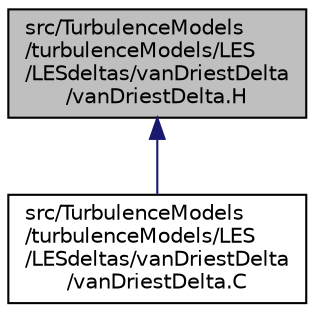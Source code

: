 digraph "src/TurbulenceModels/turbulenceModels/LES/LESdeltas/vanDriestDelta/vanDriestDelta.H"
{
  bgcolor="transparent";
  edge [fontname="Helvetica",fontsize="10",labelfontname="Helvetica",labelfontsize="10"];
  node [fontname="Helvetica",fontsize="10",shape=record];
  Node328 [label="src/TurbulenceModels\l/turbulenceModels/LES\l/LESdeltas/vanDriestDelta\l/vanDriestDelta.H",height=0.2,width=0.4,color="black", fillcolor="grey75", style="filled", fontcolor="black"];
  Node328 -> Node329 [dir="back",color="midnightblue",fontsize="10",style="solid",fontname="Helvetica"];
  Node329 [label="src/TurbulenceModels\l/turbulenceModels/LES\l/LESdeltas/vanDriestDelta\l/vanDriestDelta.C",height=0.2,width=0.4,color="black",URL="$a18008.html"];
}
